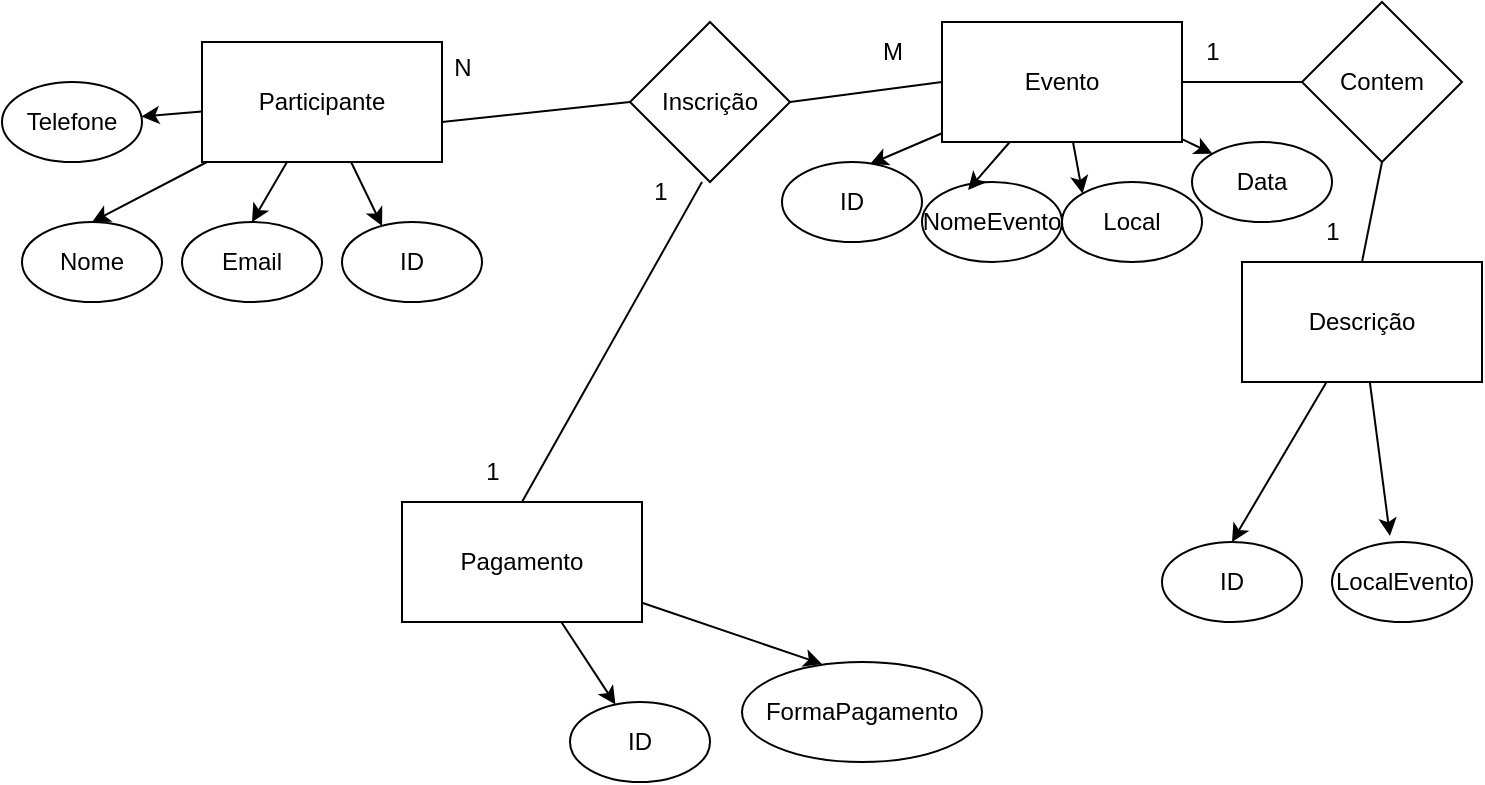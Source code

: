 <mxfile>
    <diagram id="Z8cYTvEudB2lXzy029TS" name="Página-1">
        <mxGraphModel dx="1278" dy="444" grid="1" gridSize="10" guides="1" tooltips="1" connect="1" arrows="1" fold="1" page="1" pageScale="1" pageWidth="827" pageHeight="1169" math="0" shadow="0">
            <root>
                <mxCell id="0"/>
                <mxCell id="1" parent="0"/>
                <mxCell id="9" style="edgeStyle=none;html=1;entryX=0.5;entryY=0;entryDx=0;entryDy=0;" edge="1" parent="1" source="2" target="6">
                    <mxGeometry relative="1" as="geometry"/>
                </mxCell>
                <mxCell id="10" style="edgeStyle=none;html=1;entryX=0.5;entryY=0;entryDx=0;entryDy=0;" edge="1" parent="1" source="2" target="7">
                    <mxGeometry relative="1" as="geometry"/>
                </mxCell>
                <mxCell id="51" style="edgeStyle=none;html=1;" edge="1" parent="1" source="2" target="49">
                    <mxGeometry relative="1" as="geometry"/>
                </mxCell>
                <mxCell id="2" value="Participante" style="rounded=0;whiteSpace=wrap;html=1;" vertex="1" parent="1">
                    <mxGeometry x="160" y="30" width="120" height="60" as="geometry"/>
                </mxCell>
                <mxCell id="53" style="edgeStyle=none;html=1;entryX=0;entryY=0;entryDx=0;entryDy=0;" edge="1" parent="1" source="3" target="52">
                    <mxGeometry relative="1" as="geometry"/>
                </mxCell>
                <mxCell id="55" style="edgeStyle=none;html=1;entryX=0;entryY=0;entryDx=0;entryDy=0;" edge="1" parent="1" source="3" target="54">
                    <mxGeometry relative="1" as="geometry"/>
                </mxCell>
                <mxCell id="3" value="Evento" style="rounded=0;whiteSpace=wrap;html=1;" vertex="1" parent="1">
                    <mxGeometry x="530" y="20" width="120" height="60" as="geometry"/>
                </mxCell>
                <mxCell id="19" style="edgeStyle=none;html=1;entryX=0.5;entryY=0;entryDx=0;entryDy=0;" edge="1" parent="1" source="4" target="18">
                    <mxGeometry relative="1" as="geometry"/>
                </mxCell>
                <mxCell id="4" value="Descrição" style="rounded=0;whiteSpace=wrap;html=1;" vertex="1" parent="1">
                    <mxGeometry x="680" y="140" width="120" height="60" as="geometry"/>
                </mxCell>
                <mxCell id="16" style="edgeStyle=none;html=1;" edge="1" parent="1" source="5" target="13">
                    <mxGeometry relative="1" as="geometry"/>
                </mxCell>
                <mxCell id="5" value="Pagamento" style="rounded=0;whiteSpace=wrap;html=1;" vertex="1" parent="1">
                    <mxGeometry x="260" y="260" width="120" height="60" as="geometry"/>
                </mxCell>
                <mxCell id="6" value="Nome" style="ellipse;whiteSpace=wrap;html=1;" vertex="1" parent="1">
                    <mxGeometry x="70" y="120" width="70" height="40" as="geometry"/>
                </mxCell>
                <mxCell id="7" value="Email" style="ellipse;whiteSpace=wrap;html=1;" vertex="1" parent="1">
                    <mxGeometry x="150" y="120" width="70" height="40" as="geometry"/>
                </mxCell>
                <mxCell id="11" value="ID" style="ellipse;whiteSpace=wrap;html=1;" vertex="1" parent="1">
                    <mxGeometry x="230" y="120" width="70" height="40" as="geometry"/>
                </mxCell>
                <mxCell id="12" style="edgeStyle=none;html=1;entryX=0.286;entryY=0.05;entryDx=0;entryDy=0;entryPerimeter=0;" edge="1" parent="1" source="2" target="11">
                    <mxGeometry relative="1" as="geometry"/>
                </mxCell>
                <mxCell id="13" value="ID" style="ellipse;whiteSpace=wrap;html=1;" vertex="1" parent="1">
                    <mxGeometry x="344" y="360" width="70" height="40" as="geometry"/>
                </mxCell>
                <mxCell id="14" value="ID" style="ellipse;whiteSpace=wrap;html=1;" vertex="1" parent="1">
                    <mxGeometry x="450" y="90" width="70" height="40" as="geometry"/>
                </mxCell>
                <mxCell id="15" style="edgeStyle=none;html=1;entryX=0.629;entryY=0.025;entryDx=0;entryDy=0;entryPerimeter=0;" edge="1" parent="1" source="3" target="14">
                    <mxGeometry relative="1" as="geometry"/>
                </mxCell>
                <mxCell id="18" value="ID" style="ellipse;whiteSpace=wrap;html=1;" vertex="1" parent="1">
                    <mxGeometry x="640" y="280" width="70" height="40" as="geometry"/>
                </mxCell>
                <mxCell id="20" value="LocalEvento" style="ellipse;whiteSpace=wrap;html=1;" vertex="1" parent="1">
                    <mxGeometry x="725" y="280" width="70" height="40" as="geometry"/>
                </mxCell>
                <mxCell id="21" style="edgeStyle=none;html=1;entryX=0.414;entryY=-0.075;entryDx=0;entryDy=0;entryPerimeter=0;" edge="1" parent="1" source="4" target="20">
                    <mxGeometry relative="1" as="geometry"/>
                </mxCell>
                <mxCell id="22" value="NomeEvento" style="ellipse;whiteSpace=wrap;html=1;" vertex="1" parent="1">
                    <mxGeometry x="520" y="100" width="70" height="40" as="geometry"/>
                </mxCell>
                <mxCell id="24" style="edgeStyle=none;html=1;entryX=0.329;entryY=0.1;entryDx=0;entryDy=0;entryPerimeter=0;" edge="1" parent="1" source="3" target="22">
                    <mxGeometry relative="1" as="geometry"/>
                </mxCell>
                <mxCell id="25" value="FormaPagamento" style="ellipse;whiteSpace=wrap;html=1;" vertex="1" parent="1">
                    <mxGeometry x="430" y="340" width="120" height="50" as="geometry"/>
                </mxCell>
                <mxCell id="26" style="edgeStyle=none;html=1;entryX=0.333;entryY=0.02;entryDx=0;entryDy=0;entryPerimeter=0;" edge="1" parent="1" source="5" target="25">
                    <mxGeometry relative="1" as="geometry"/>
                </mxCell>
                <mxCell id="29" value="Inscrição" style="rhombus;whiteSpace=wrap;html=1;" vertex="1" parent="1">
                    <mxGeometry x="374" y="20" width="80" height="80" as="geometry"/>
                </mxCell>
                <mxCell id="33" value="" style="endArrow=none;html=1;entryX=0;entryY=0.5;entryDx=0;entryDy=0;" edge="1" parent="1" target="29">
                    <mxGeometry width="50" height="50" relative="1" as="geometry">
                        <mxPoint x="280" y="70" as="sourcePoint"/>
                        <mxPoint x="330" y="20" as="targetPoint"/>
                    </mxGeometry>
                </mxCell>
                <mxCell id="34" value="" style="endArrow=none;html=1;exitX=1;exitY=0.5;exitDx=0;exitDy=0;entryX=0;entryY=0.5;entryDx=0;entryDy=0;" edge="1" parent="1" source="29" target="3">
                    <mxGeometry width="50" height="50" relative="1" as="geometry">
                        <mxPoint x="510" y="110" as="sourcePoint"/>
                        <mxPoint x="560" y="60" as="targetPoint"/>
                    </mxGeometry>
                </mxCell>
                <mxCell id="35" value="" style="endArrow=none;html=1;exitX=0.5;exitY=0;exitDx=0;exitDy=0;" edge="1" parent="1" source="5">
                    <mxGeometry width="50" height="50" relative="1" as="geometry">
                        <mxPoint x="360" y="150" as="sourcePoint"/>
                        <mxPoint x="410" y="100" as="targetPoint"/>
                    </mxGeometry>
                </mxCell>
                <mxCell id="38" value="Contem" style="rhombus;whiteSpace=wrap;html=1;" vertex="1" parent="1">
                    <mxGeometry x="710" y="10" width="80" height="80" as="geometry"/>
                </mxCell>
                <mxCell id="39" value="" style="endArrow=none;html=1;exitX=0.5;exitY=0;exitDx=0;exitDy=0;entryX=0.5;entryY=1;entryDx=0;entryDy=0;" edge="1" parent="1" source="4" target="38">
                    <mxGeometry width="50" height="50" relative="1" as="geometry">
                        <mxPoint x="680" y="140" as="sourcePoint"/>
                        <mxPoint x="730" y="90" as="targetPoint"/>
                    </mxGeometry>
                </mxCell>
                <mxCell id="42" value="" style="endArrow=none;html=1;exitX=0;exitY=0.5;exitDx=0;exitDy=0;" edge="1" parent="1" source="38">
                    <mxGeometry width="50" height="50" relative="1" as="geometry">
                        <mxPoint x="600" y="100" as="sourcePoint"/>
                        <mxPoint x="650" y="50" as="targetPoint"/>
                    </mxGeometry>
                </mxCell>
                <mxCell id="43" value="N" style="text;html=1;align=center;verticalAlign=middle;resizable=0;points=[];autosize=1;strokeColor=none;fillColor=none;" vertex="1" parent="1">
                    <mxGeometry x="275" y="28" width="30" height="30" as="geometry"/>
                </mxCell>
                <mxCell id="44" value="M" style="text;html=1;align=center;verticalAlign=middle;resizable=0;points=[];autosize=1;strokeColor=none;fillColor=none;" vertex="1" parent="1">
                    <mxGeometry x="490" y="20" width="30" height="30" as="geometry"/>
                </mxCell>
                <mxCell id="45" value="1" style="text;html=1;align=center;verticalAlign=middle;resizable=0;points=[];autosize=1;strokeColor=none;fillColor=none;" vertex="1" parent="1">
                    <mxGeometry x="290" y="230" width="30" height="30" as="geometry"/>
                </mxCell>
                <mxCell id="46" value="1" style="text;html=1;align=center;verticalAlign=middle;resizable=0;points=[];autosize=1;strokeColor=none;fillColor=none;" vertex="1" parent="1">
                    <mxGeometry x="374" y="90" width="30" height="30" as="geometry"/>
                </mxCell>
                <mxCell id="47" value="1" style="text;html=1;align=center;verticalAlign=middle;resizable=0;points=[];autosize=1;strokeColor=none;fillColor=none;" vertex="1" parent="1">
                    <mxGeometry x="650" y="20" width="30" height="30" as="geometry"/>
                </mxCell>
                <mxCell id="48" value="1" style="text;html=1;align=center;verticalAlign=middle;resizable=0;points=[];autosize=1;strokeColor=none;fillColor=none;" vertex="1" parent="1">
                    <mxGeometry x="710" y="110" width="30" height="30" as="geometry"/>
                </mxCell>
                <mxCell id="49" value="Telefone" style="ellipse;whiteSpace=wrap;html=1;" vertex="1" parent="1">
                    <mxGeometry x="60" y="50" width="70" height="40" as="geometry"/>
                </mxCell>
                <mxCell id="52" value="Local" style="ellipse;whiteSpace=wrap;html=1;" vertex="1" parent="1">
                    <mxGeometry x="590" y="100" width="70" height="40" as="geometry"/>
                </mxCell>
                <mxCell id="54" value="Data" style="ellipse;whiteSpace=wrap;html=1;" vertex="1" parent="1">
                    <mxGeometry x="655" y="80" width="70" height="40" as="geometry"/>
                </mxCell>
            </root>
        </mxGraphModel>
    </diagram>
</mxfile>